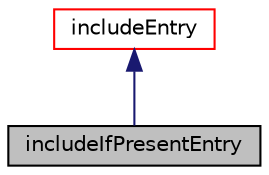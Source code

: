 digraph "includeIfPresentEntry"
{
  bgcolor="transparent";
  edge [fontname="Helvetica",fontsize="10",labelfontname="Helvetica",labelfontsize="10"];
  node [fontname="Helvetica",fontsize="10",shape=record];
  Node1 [label="includeIfPresentEntry",height=0.2,width=0.4,color="black", fillcolor="grey75", style="filled", fontcolor="black"];
  Node2 -> Node1 [dir="back",color="midnightblue",fontsize="10",style="solid",fontname="Helvetica"];
  Node2 [label="includeEntry",height=0.2,width=0.4,color="red",URL="$a01056.html",tooltip="Specify an include file when reading dictionaries, expects a single string to follow. "];
}
